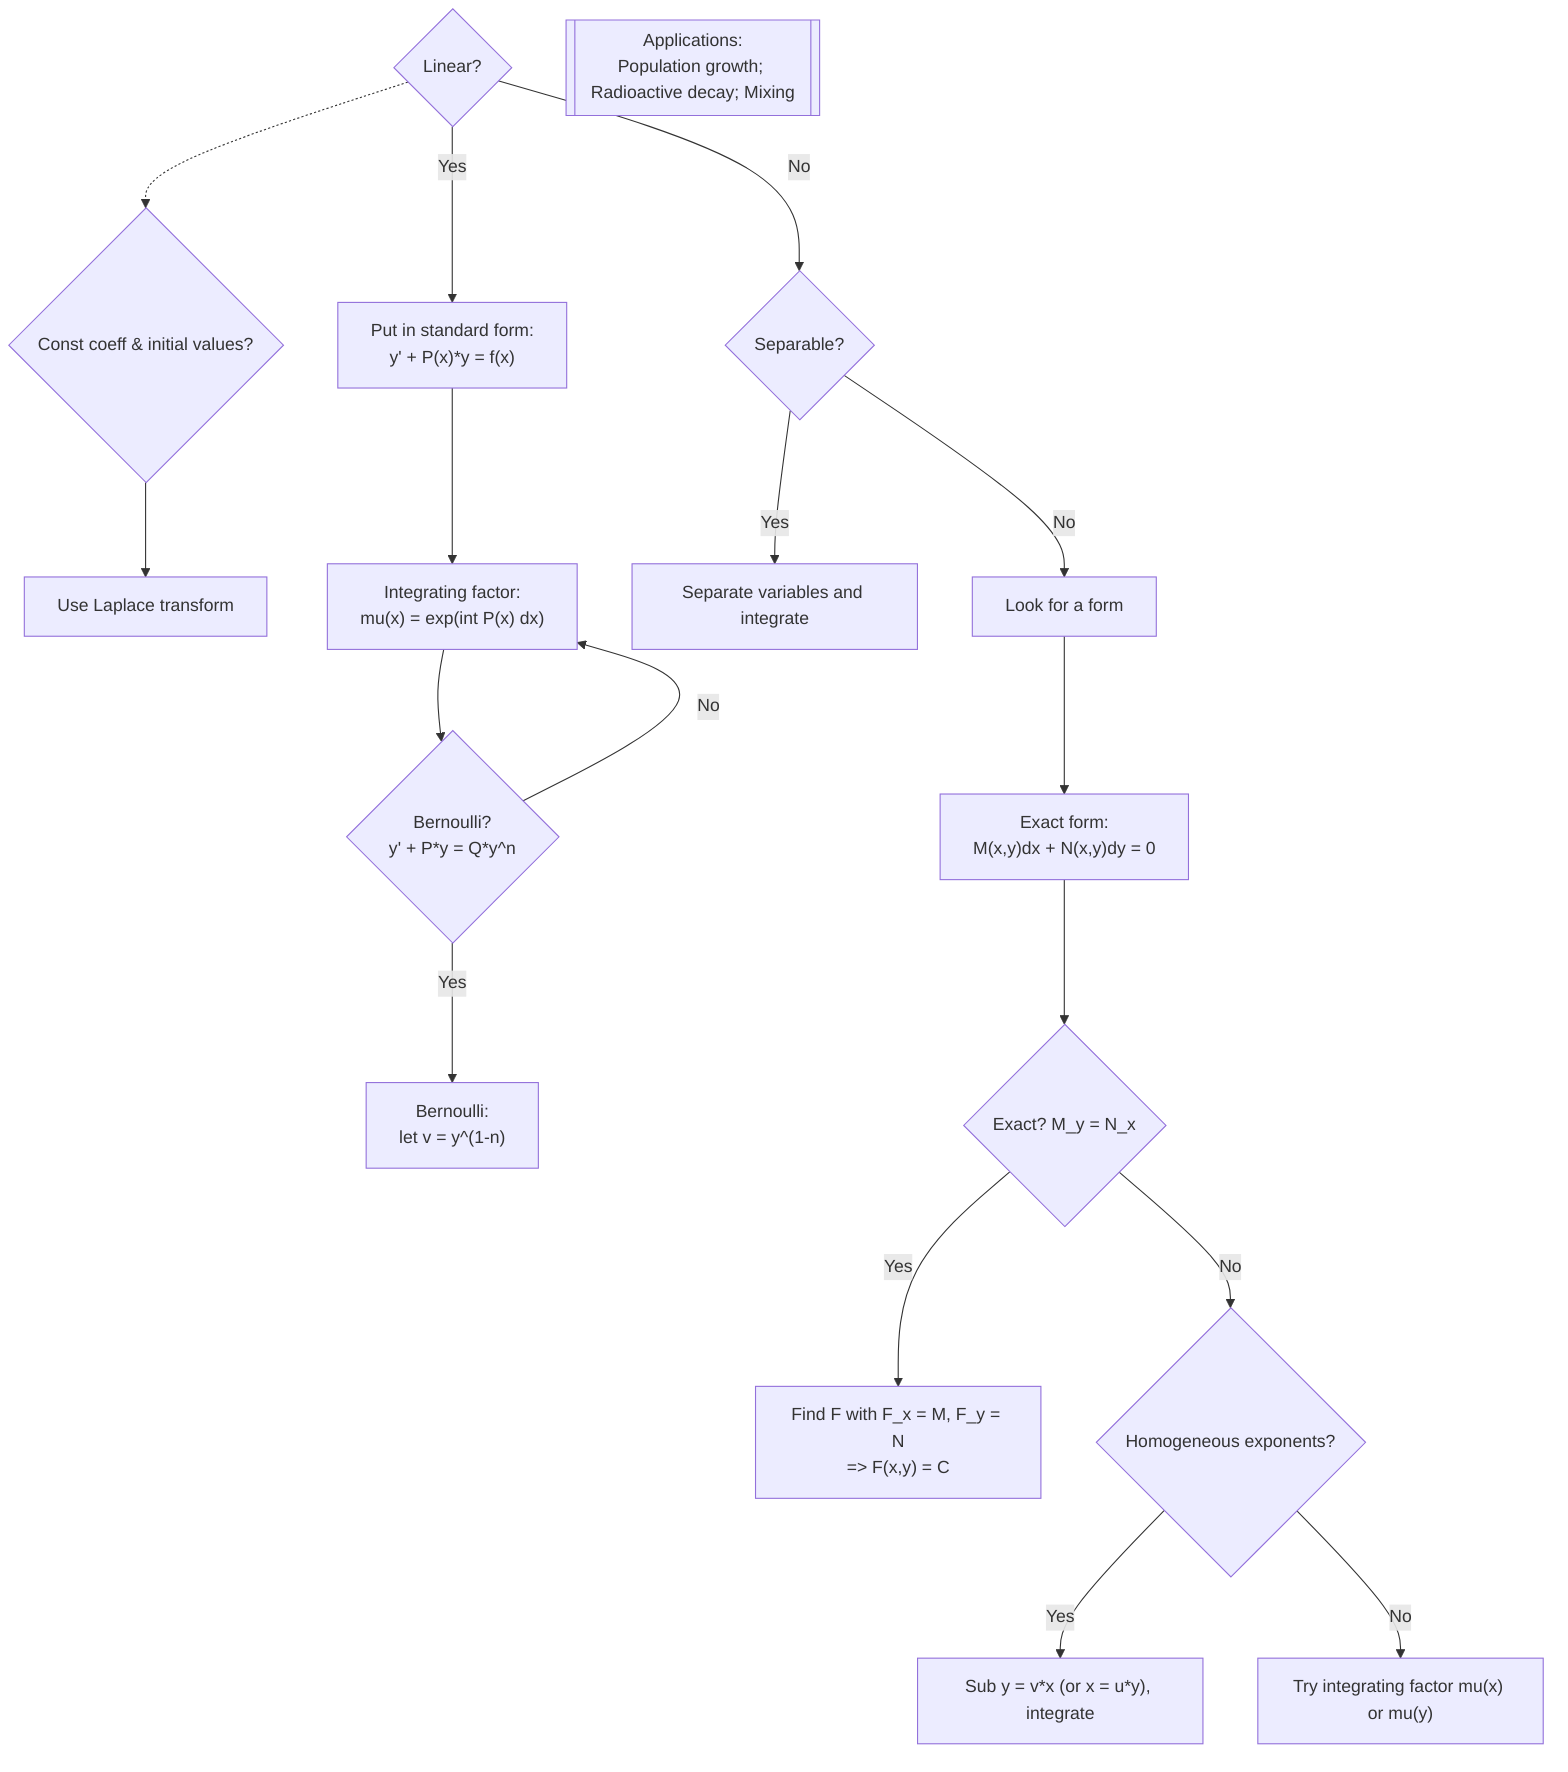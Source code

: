 graph TD

%% FIRST-ORDER ODEs
FO_lin{"Linear?"};
FO_lap_q{"Const coeff & initial values?"};
FO_lap["Use Laplace transform"];

FO_std["Put in standard form:\ny' + P(x)*y = f(x)"];
FO_if["Integrating factor:\nmu(x) = exp(int P(x) dx)"];
FO_bern_q{"Bernoulli?\ny' + P*y = Q*y^n"};
FO_bern["Bernoulli:\nlet v = y^(1-n)"];

FO_sep_q{"Separable?"};
FO_sep["Separate variables and integrate"];
FO_form["Look for a form"];
FO_exact["Exact form:\nM(x,y)dx + N(x,y)dy = 0"];
FO_exact_q{"Exact?  M_y = N_x"};
FO_exact_sol["Find F with F_x = M, F_y = N\n=> F(x,y) = C"];
FO_hom_q{"Homogeneous exponents?"};
FO_hom["Sub y = v*x (or x = u*y), integrate"];
FO_if2["Try integrating factor mu(x) or mu(y)"];

FO_app[["Applications:\nPopulation growth; Radioactive decay; Mixing"]];

FO_lin -->|Yes| FO_std --> FO_if --> FO_bern_q;
FO_bern_q -- Yes --> FO_bern;
FO_bern_q -- No --> FO_if;
FO_lin -->|No| FO_sep_q;
FO_sep_q -- Yes --> FO_sep;
FO_sep_q -- No --> FO_form --> FO_exact --> FO_exact_q;
FO_exact_q -- Yes --> FO_exact_sol;
FO_exact_q -- No --> FO_hom_q;
FO_hom_q -- Yes --> FO_hom;
FO_hom_q -- No --> FO_if2;
FO_lin -.-> FO_lap_q --> FO_lap;
FO_app;